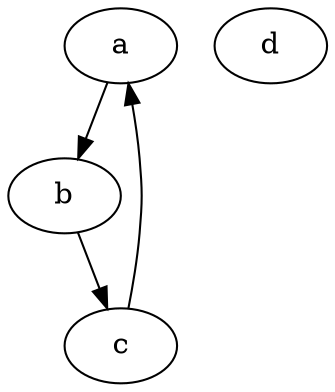 digraph G {
    "a" [type=C, alive=n];
    "b" [type=C, alive=n];
    "c" [type=C, alive=n];
    "d" [type=B, alive=y, added=after_snap, rooted=y];
    "a" -> "b";
    "b" -> "c";
    "c" -> "a";
}
